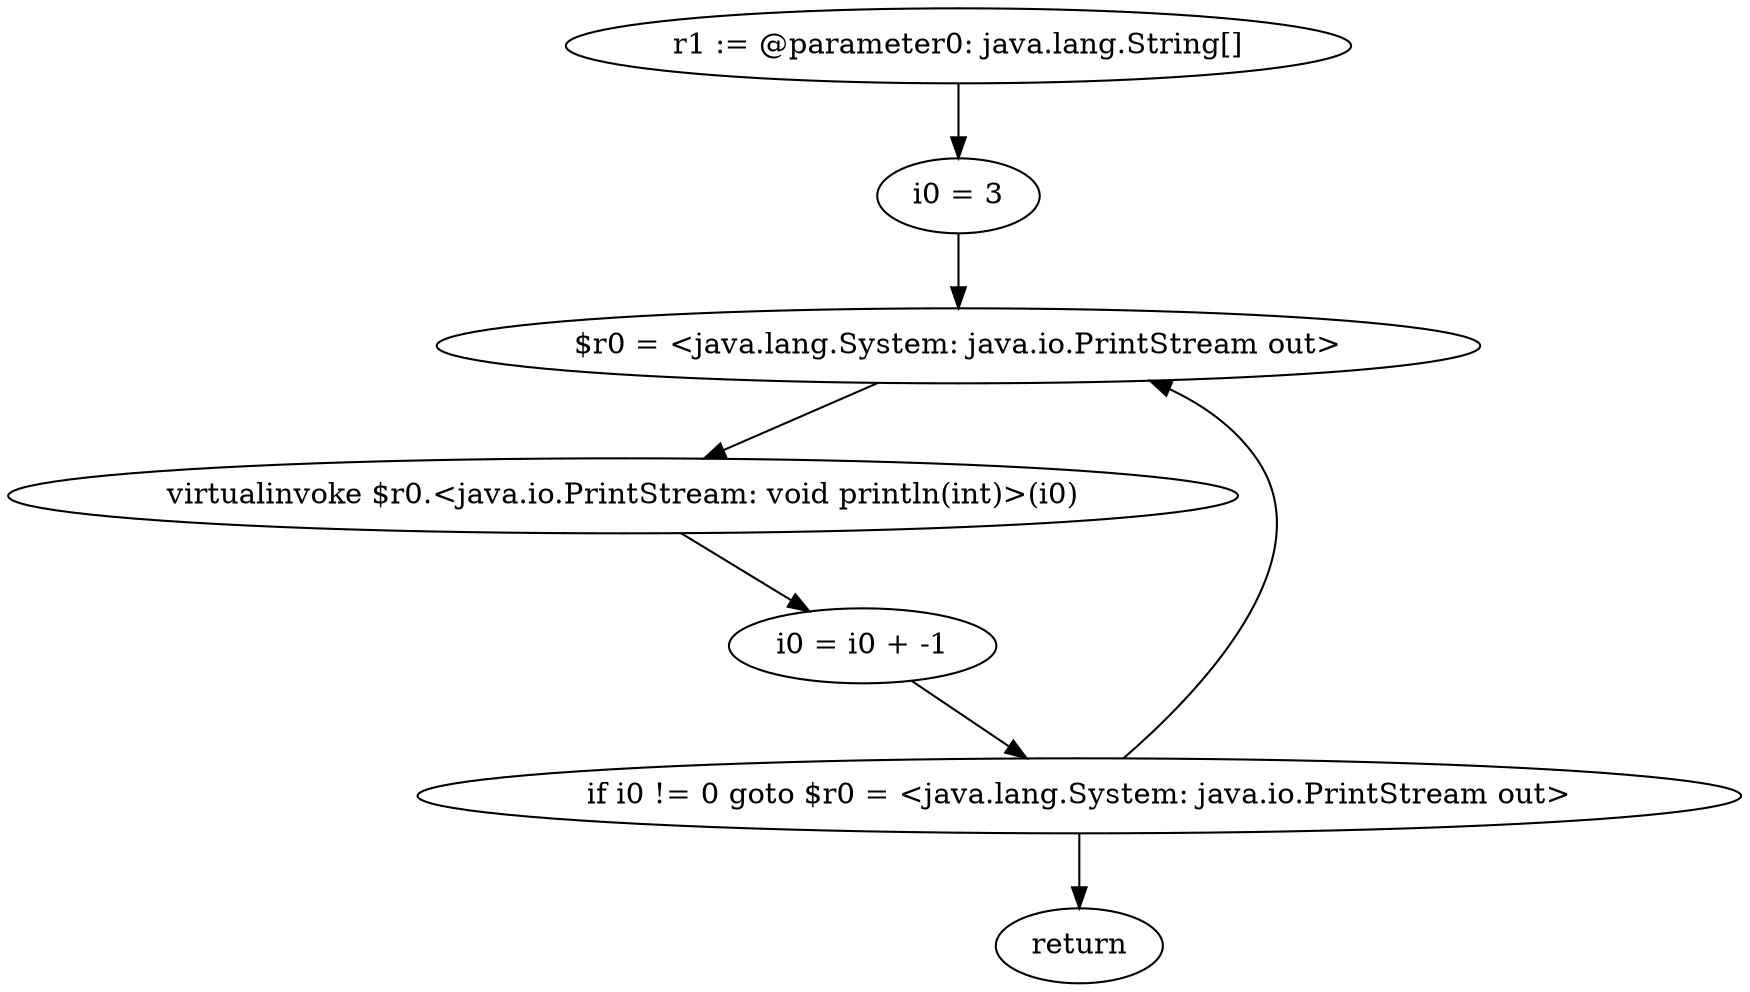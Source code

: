 digraph "unitGraph" {
    "r1 := @parameter0: java.lang.String[]"
    "i0 = 3"
    "$r0 = <java.lang.System: java.io.PrintStream out>"
    "virtualinvoke $r0.<java.io.PrintStream: void println(int)>(i0)"
    "i0 = i0 + -1"
    "if i0 != 0 goto $r0 = <java.lang.System: java.io.PrintStream out>"
    "return"
    "r1 := @parameter0: java.lang.String[]"->"i0 = 3";
    "i0 = 3"->"$r0 = <java.lang.System: java.io.PrintStream out>";
    "$r0 = <java.lang.System: java.io.PrintStream out>"->"virtualinvoke $r0.<java.io.PrintStream: void println(int)>(i0)";
    "virtualinvoke $r0.<java.io.PrintStream: void println(int)>(i0)"->"i0 = i0 + -1";
    "i0 = i0 + -1"->"if i0 != 0 goto $r0 = <java.lang.System: java.io.PrintStream out>";
    "if i0 != 0 goto $r0 = <java.lang.System: java.io.PrintStream out>"->"return";
    "if i0 != 0 goto $r0 = <java.lang.System: java.io.PrintStream out>"->"$r0 = <java.lang.System: java.io.PrintStream out>";
}
